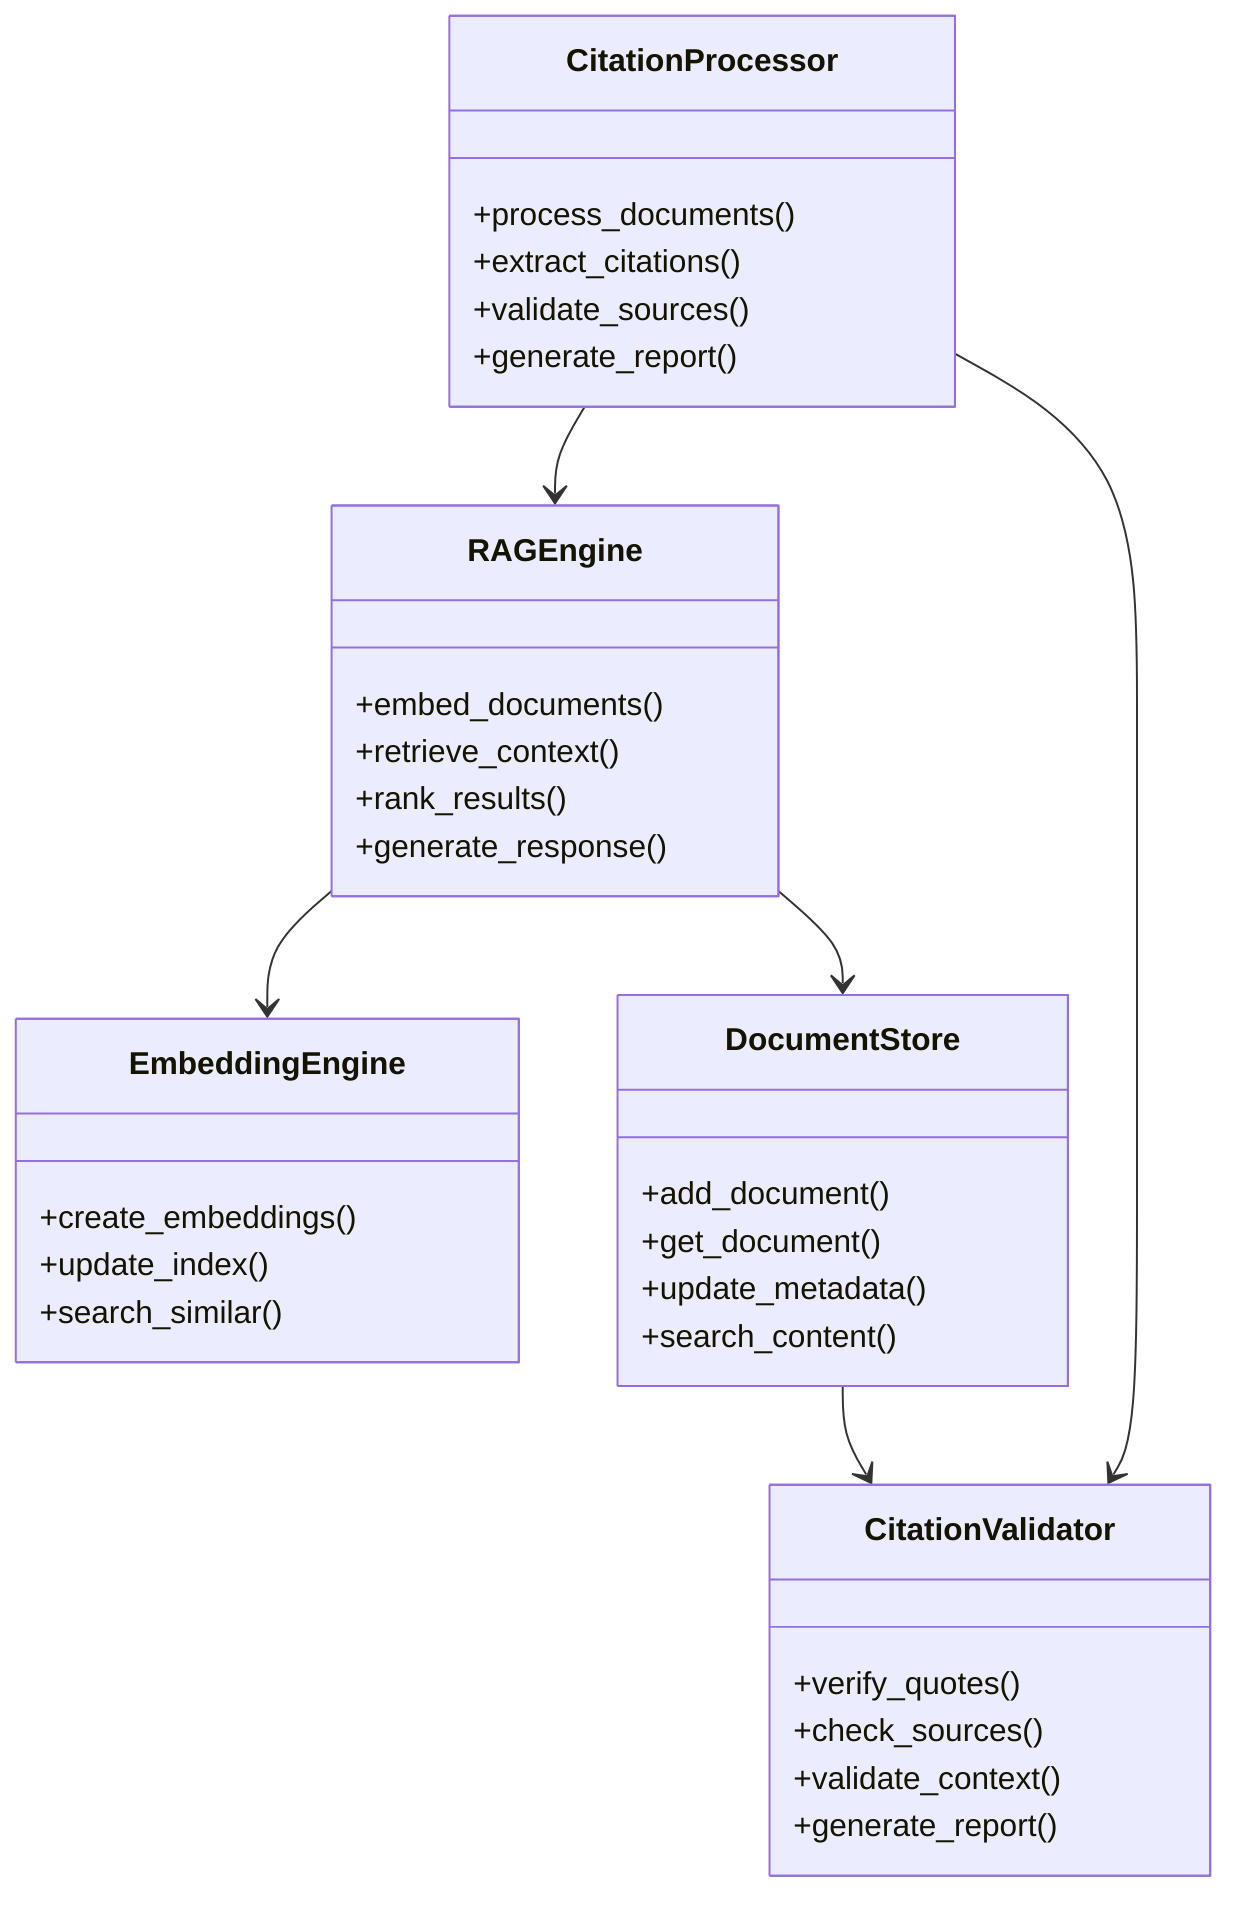 classDiagram
    class CitationProcessor {
        +process_documents()
        +extract_citations()
        +validate_sources()
        +generate_report()
    }
    
    class RAGEngine {
        +embed_documents()
        +retrieve_context()
        +rank_results()
        +generate_response()
    }
    
    class EmbeddingEngine {
        +create_embeddings()
        +update_index()
        +search_similar()
    }
    
    class DocumentStore {
        +add_document()
        +get_document()
        +update_metadata()
        +search_content()
    }
    
    class CitationValidator {
        +verify_quotes()
        +check_sources()
        +validate_context()
        +generate_report()
    }
    
    CitationProcessor --> RAGEngine
    RAGEngine --> EmbeddingEngine
    RAGEngine --> DocumentStore
    CitationProcessor --> CitationValidator
    DocumentStore --> CitationValidator
